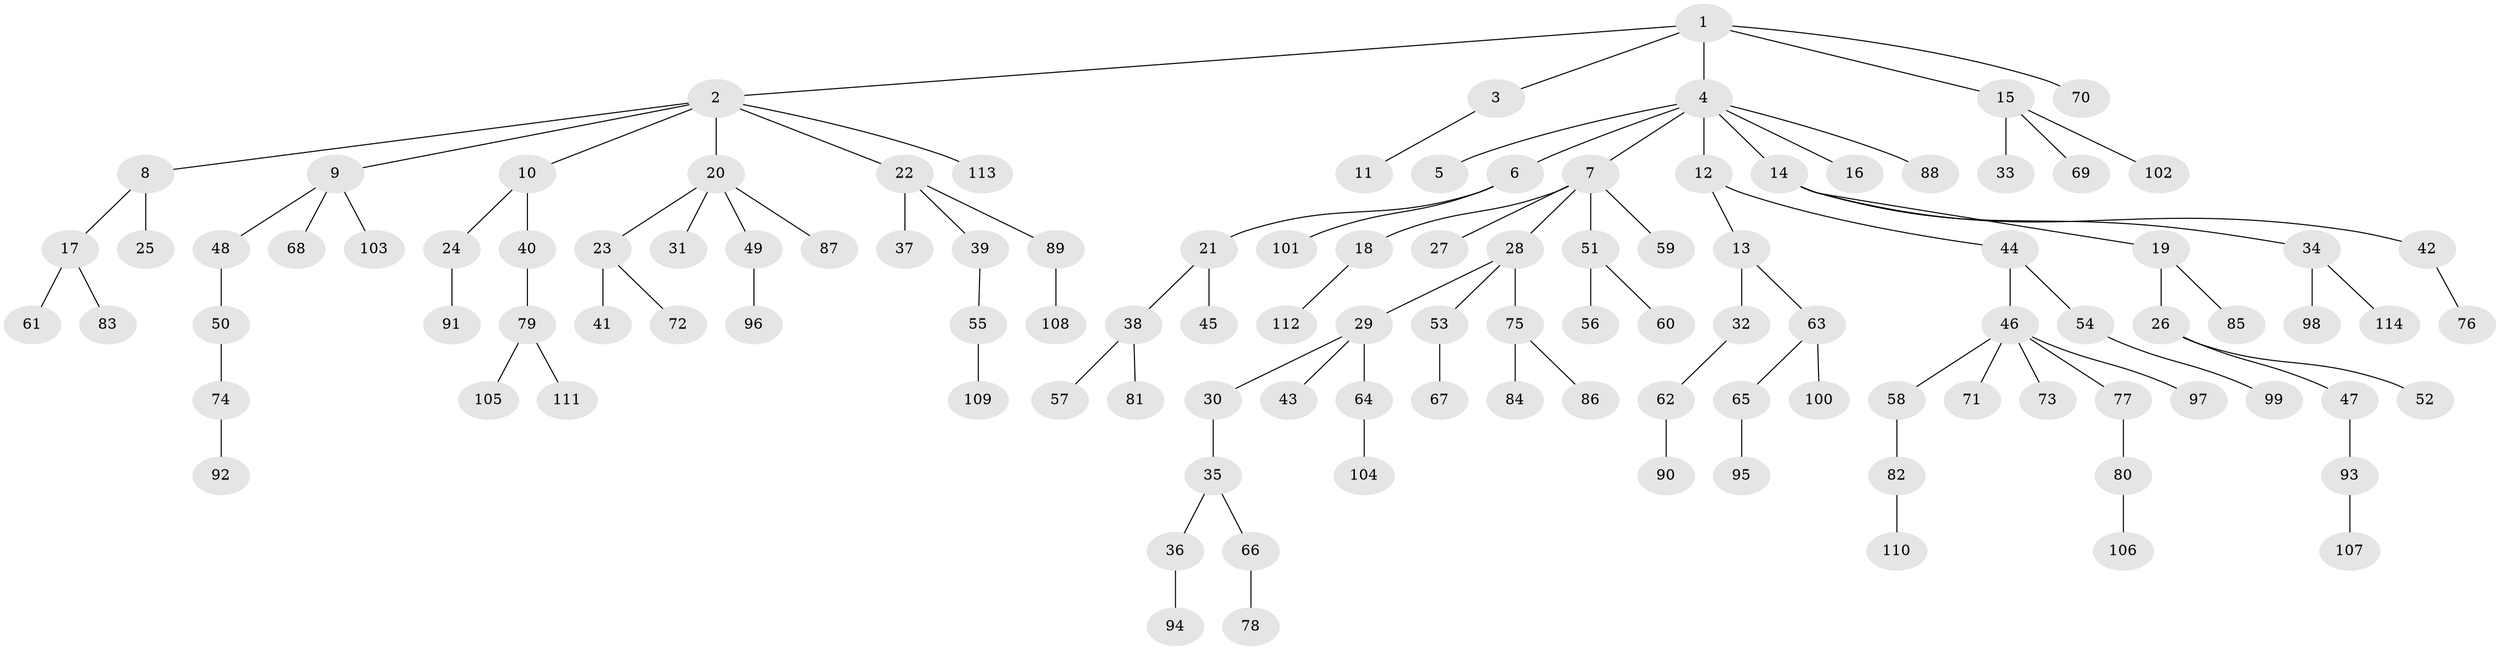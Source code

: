 // Generated by graph-tools (version 1.1) at 2025/11/02/27/25 16:11:26]
// undirected, 114 vertices, 113 edges
graph export_dot {
graph [start="1"]
  node [color=gray90,style=filled];
  1;
  2;
  3;
  4;
  5;
  6;
  7;
  8;
  9;
  10;
  11;
  12;
  13;
  14;
  15;
  16;
  17;
  18;
  19;
  20;
  21;
  22;
  23;
  24;
  25;
  26;
  27;
  28;
  29;
  30;
  31;
  32;
  33;
  34;
  35;
  36;
  37;
  38;
  39;
  40;
  41;
  42;
  43;
  44;
  45;
  46;
  47;
  48;
  49;
  50;
  51;
  52;
  53;
  54;
  55;
  56;
  57;
  58;
  59;
  60;
  61;
  62;
  63;
  64;
  65;
  66;
  67;
  68;
  69;
  70;
  71;
  72;
  73;
  74;
  75;
  76;
  77;
  78;
  79;
  80;
  81;
  82;
  83;
  84;
  85;
  86;
  87;
  88;
  89;
  90;
  91;
  92;
  93;
  94;
  95;
  96;
  97;
  98;
  99;
  100;
  101;
  102;
  103;
  104;
  105;
  106;
  107;
  108;
  109;
  110;
  111;
  112;
  113;
  114;
  1 -- 2;
  1 -- 3;
  1 -- 4;
  1 -- 15;
  1 -- 70;
  2 -- 8;
  2 -- 9;
  2 -- 10;
  2 -- 20;
  2 -- 22;
  2 -- 113;
  3 -- 11;
  4 -- 5;
  4 -- 6;
  4 -- 7;
  4 -- 12;
  4 -- 14;
  4 -- 16;
  4 -- 88;
  6 -- 21;
  6 -- 101;
  7 -- 18;
  7 -- 27;
  7 -- 28;
  7 -- 51;
  7 -- 59;
  8 -- 17;
  8 -- 25;
  9 -- 48;
  9 -- 68;
  9 -- 103;
  10 -- 24;
  10 -- 40;
  12 -- 13;
  12 -- 44;
  13 -- 32;
  13 -- 63;
  14 -- 19;
  14 -- 34;
  14 -- 42;
  15 -- 33;
  15 -- 69;
  15 -- 102;
  17 -- 61;
  17 -- 83;
  18 -- 112;
  19 -- 26;
  19 -- 85;
  20 -- 23;
  20 -- 31;
  20 -- 49;
  20 -- 87;
  21 -- 38;
  21 -- 45;
  22 -- 37;
  22 -- 39;
  22 -- 89;
  23 -- 41;
  23 -- 72;
  24 -- 91;
  26 -- 47;
  26 -- 52;
  28 -- 29;
  28 -- 53;
  28 -- 75;
  29 -- 30;
  29 -- 43;
  29 -- 64;
  30 -- 35;
  32 -- 62;
  34 -- 98;
  34 -- 114;
  35 -- 36;
  35 -- 66;
  36 -- 94;
  38 -- 57;
  38 -- 81;
  39 -- 55;
  40 -- 79;
  42 -- 76;
  44 -- 46;
  44 -- 54;
  46 -- 58;
  46 -- 71;
  46 -- 73;
  46 -- 77;
  46 -- 97;
  47 -- 93;
  48 -- 50;
  49 -- 96;
  50 -- 74;
  51 -- 56;
  51 -- 60;
  53 -- 67;
  54 -- 99;
  55 -- 109;
  58 -- 82;
  62 -- 90;
  63 -- 65;
  63 -- 100;
  64 -- 104;
  65 -- 95;
  66 -- 78;
  74 -- 92;
  75 -- 84;
  75 -- 86;
  77 -- 80;
  79 -- 105;
  79 -- 111;
  80 -- 106;
  82 -- 110;
  89 -- 108;
  93 -- 107;
}
